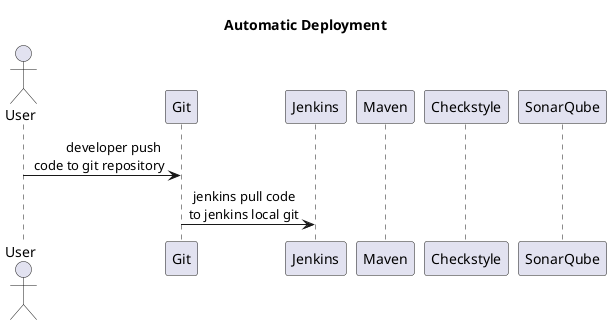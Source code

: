 @startuml
title Automatic Deployment
actor User
participant Git order 10
participant SonarQube order 50
participant Checkstyle order 40
participant Maven order 30
participant Jenkins order 20

User -> Git: developer push \r code to git repository
Git -> Jenkins: jenkins pull code \rto jenkins local git

@enduml